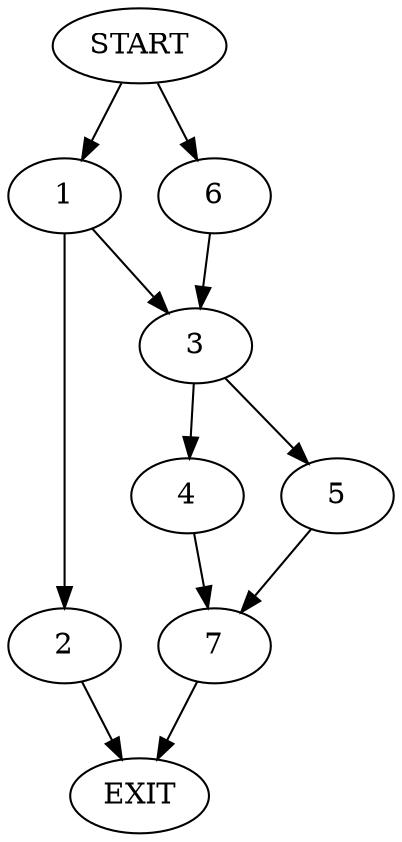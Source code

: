 digraph {
0 [label="START"]
8 [label="EXIT"]
0 -> 1
1 -> 2
1 -> 3
3 -> 4
3 -> 5
2 -> 8
0 -> 6
6 -> 3
5 -> 7
4 -> 7
7 -> 8
}
